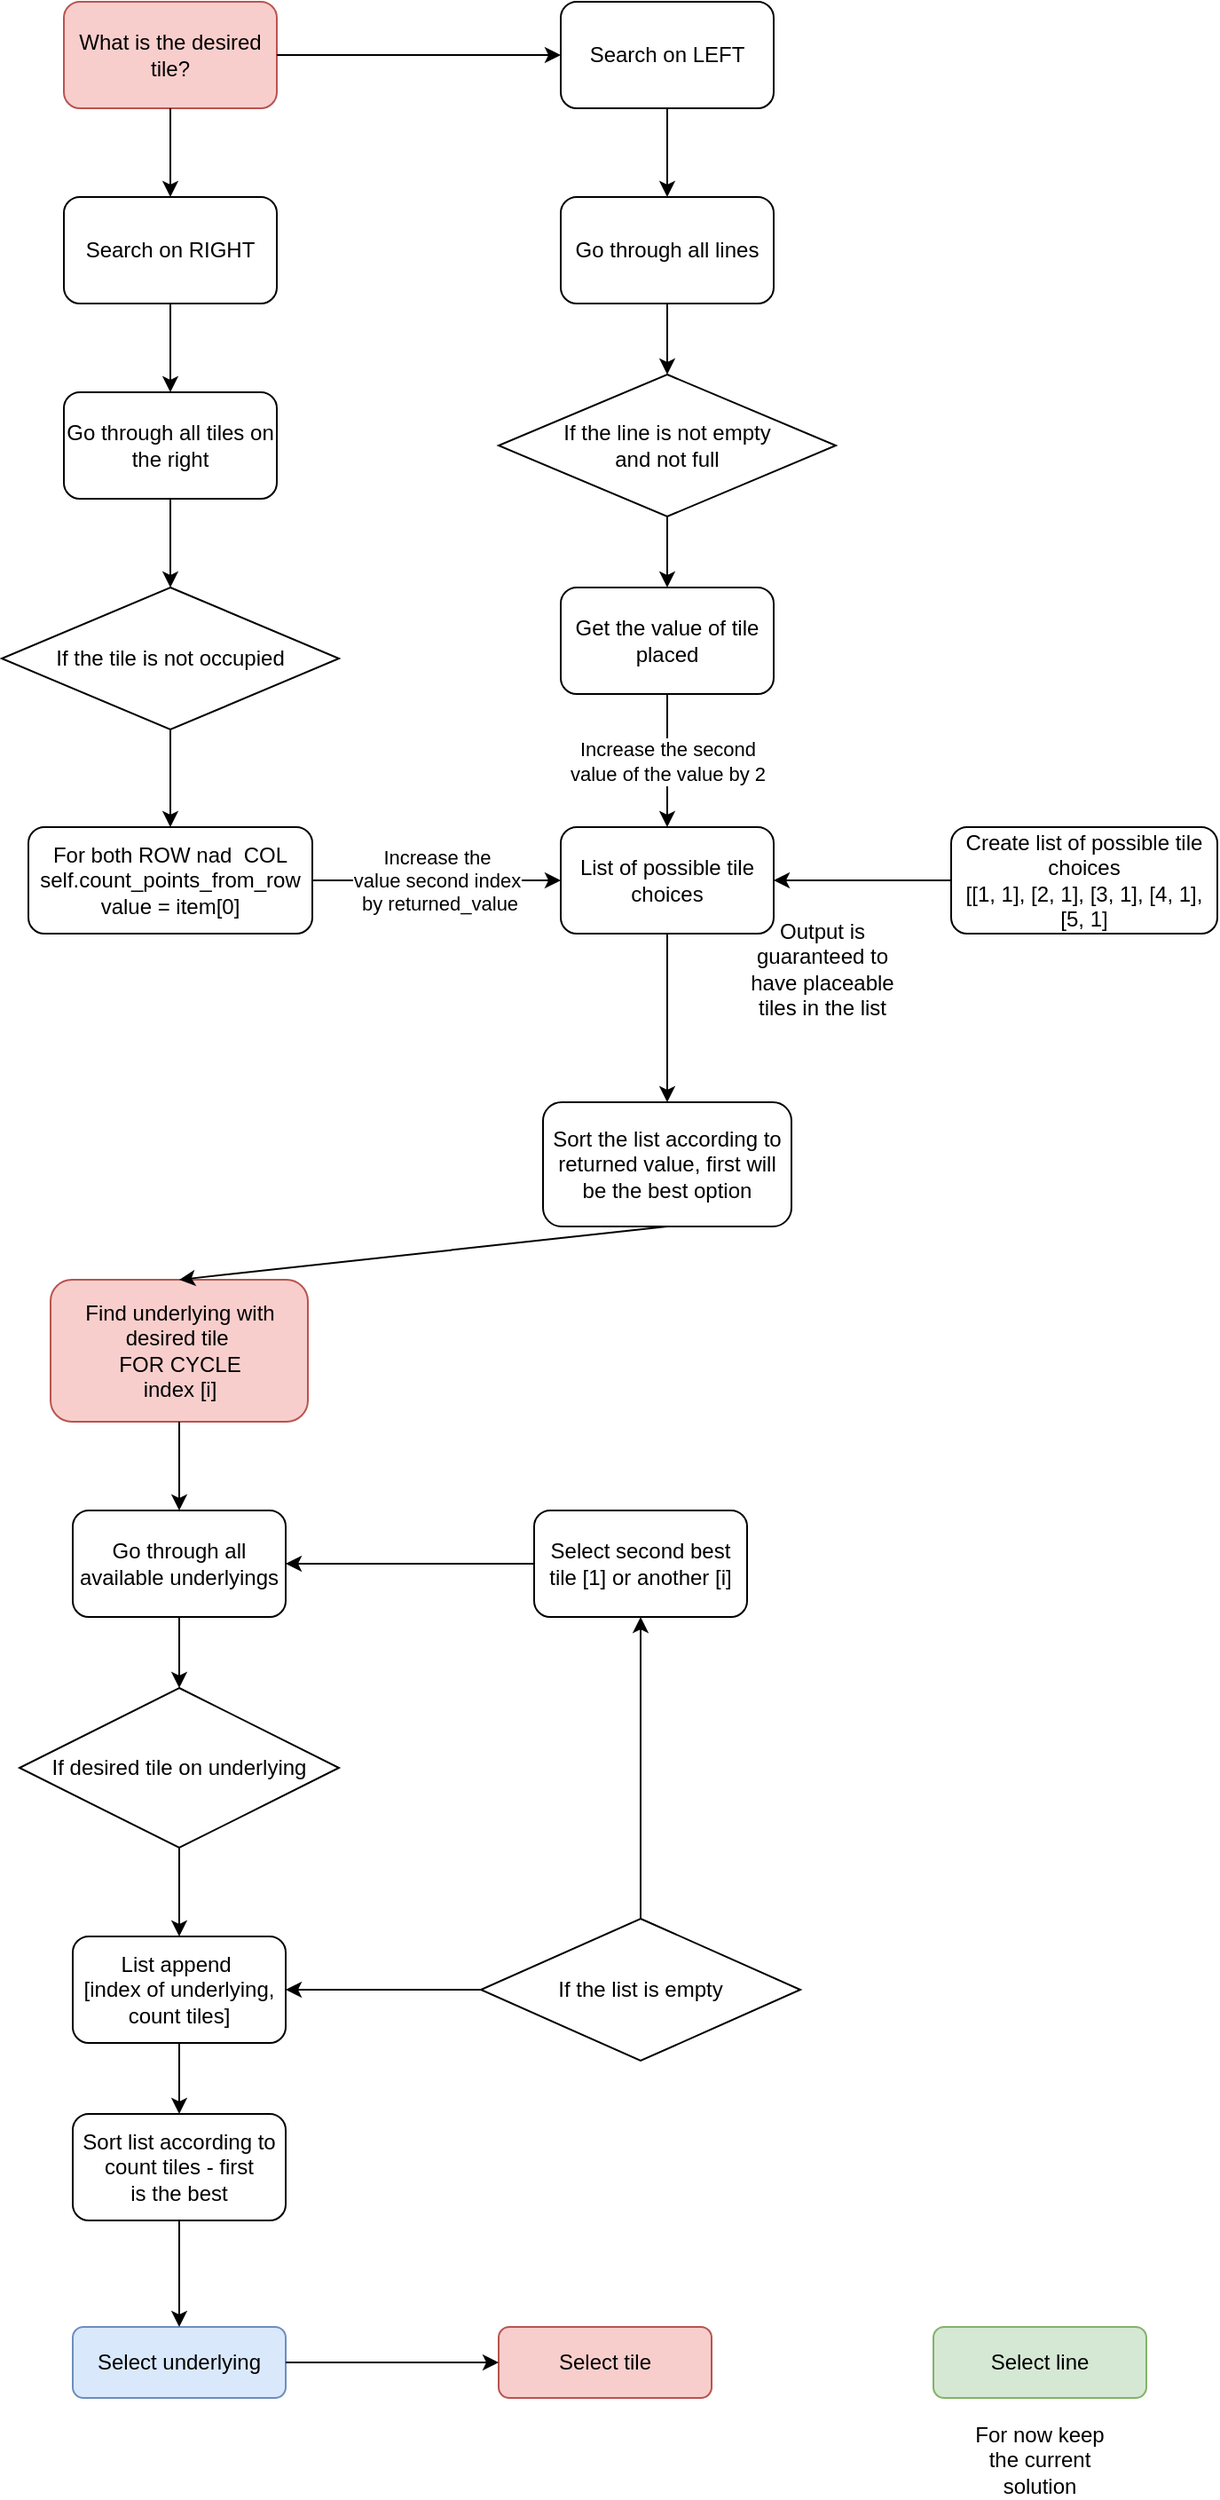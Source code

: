 <mxfile version="22.1.17" type="github">
  <diagram id="C5RBs43oDa-KdzZeNtuy" name="Page-1">
    <mxGraphModel dx="1050" dy="530" grid="1" gridSize="10" guides="1" tooltips="1" connect="1" arrows="1" fold="1" page="1" pageScale="1" pageWidth="827" pageHeight="1169" math="0" shadow="0">
      <root>
        <mxCell id="WIyWlLk6GJQsqaUBKTNV-0" />
        <mxCell id="WIyWlLk6GJQsqaUBKTNV-1" parent="WIyWlLk6GJQsqaUBKTNV-0" />
        <mxCell id="r7IeyxhNChDFCgguU3x6-0" value="Select underlying" style="rounded=1;whiteSpace=wrap;html=1;fontSize=12;glass=0;strokeWidth=1;shadow=0;fillColor=#dae8fc;strokeColor=#6c8ebf;" vertex="1" parent="WIyWlLk6GJQsqaUBKTNV-1">
          <mxGeometry x="125" y="1370" width="120" height="40" as="geometry" />
        </mxCell>
        <mxCell id="r7IeyxhNChDFCgguU3x6-2" value="Select tile" style="rounded=1;whiteSpace=wrap;html=1;fontSize=12;glass=0;strokeWidth=1;shadow=0;fillColor=#f8cecc;strokeColor=#b85450;" vertex="1" parent="WIyWlLk6GJQsqaUBKTNV-1">
          <mxGeometry x="365" y="1370" width="120" height="40" as="geometry" />
        </mxCell>
        <mxCell id="r7IeyxhNChDFCgguU3x6-3" value="Select line" style="rounded=1;whiteSpace=wrap;html=1;fontSize=12;glass=0;strokeWidth=1;shadow=0;fillColor=#d5e8d4;strokeColor=#82b366;" vertex="1" parent="WIyWlLk6GJQsqaUBKTNV-1">
          <mxGeometry x="610" y="1370" width="120" height="40" as="geometry" />
        </mxCell>
        <mxCell id="r7IeyxhNChDFCgguU3x6-4" value="Find underlying with desired tile&amp;nbsp;&lt;br&gt;FOR CYCLE&lt;br&gt;index [i]" style="rounded=1;whiteSpace=wrap;html=1;fillColor=#f8cecc;strokeColor=#b85450;" vertex="1" parent="WIyWlLk6GJQsqaUBKTNV-1">
          <mxGeometry x="112.5" y="780" width="145" height="80" as="geometry" />
        </mxCell>
        <mxCell id="r7IeyxhNChDFCgguU3x6-7" value="" style="endArrow=classic;html=1;rounded=0;exitX=1;exitY=0.5;exitDx=0;exitDy=0;entryX=0;entryY=0.5;entryDx=0;entryDy=0;" edge="1" parent="WIyWlLk6GJQsqaUBKTNV-1" source="r7IeyxhNChDFCgguU3x6-0" target="r7IeyxhNChDFCgguU3x6-2">
          <mxGeometry width="50" height="50" relative="1" as="geometry">
            <mxPoint x="380" y="1410" as="sourcePoint" />
            <mxPoint x="430" y="1360" as="targetPoint" />
          </mxGeometry>
        </mxCell>
        <mxCell id="r7IeyxhNChDFCgguU3x6-8" value="What is the desired tile?" style="rounded=1;whiteSpace=wrap;html=1;fillColor=#f8cecc;strokeColor=#b85450;" vertex="1" parent="WIyWlLk6GJQsqaUBKTNV-1">
          <mxGeometry x="120" y="60" width="120" height="60" as="geometry" />
        </mxCell>
        <mxCell id="r7IeyxhNChDFCgguU3x6-9" value="Search on RIGHT" style="rounded=1;whiteSpace=wrap;html=1;" vertex="1" parent="WIyWlLk6GJQsqaUBKTNV-1">
          <mxGeometry x="120" y="170" width="120" height="60" as="geometry" />
        </mxCell>
        <mxCell id="r7IeyxhNChDFCgguU3x6-11" value="Go through all tiles on the right" style="rounded=1;whiteSpace=wrap;html=1;" vertex="1" parent="WIyWlLk6GJQsqaUBKTNV-1">
          <mxGeometry x="120" y="280" width="120" height="60" as="geometry" />
        </mxCell>
        <mxCell id="r7IeyxhNChDFCgguU3x6-12" value="If the tile is not occupied" style="rhombus;whiteSpace=wrap;html=1;" vertex="1" parent="WIyWlLk6GJQsqaUBKTNV-1">
          <mxGeometry x="85" y="390" width="190" height="80" as="geometry" />
        </mxCell>
        <mxCell id="r7IeyxhNChDFCgguU3x6-13" value="For both ROW nad&amp;nbsp; COL&lt;br&gt;self.count_points_from_row&lt;br&gt;value = item[0]" style="rounded=1;whiteSpace=wrap;html=1;" vertex="1" parent="WIyWlLk6GJQsqaUBKTNV-1">
          <mxGeometry x="100" y="525" width="160" height="60" as="geometry" />
        </mxCell>
        <mxCell id="r7IeyxhNChDFCgguU3x6-14" value="Create list of possible tile choices&lt;br&gt;[[1, 1], [2, 1], [3, 1], [4, 1], [5, 1]" style="rounded=1;whiteSpace=wrap;html=1;" vertex="1" parent="WIyWlLk6GJQsqaUBKTNV-1">
          <mxGeometry x="620" y="525" width="150" height="60" as="geometry" />
        </mxCell>
        <mxCell id="r7IeyxhNChDFCgguU3x6-15" value="List of possible tile choices" style="rounded=1;whiteSpace=wrap;html=1;" vertex="1" parent="WIyWlLk6GJQsqaUBKTNV-1">
          <mxGeometry x="400" y="525" width="120" height="60" as="geometry" />
        </mxCell>
        <mxCell id="r7IeyxhNChDFCgguU3x6-16" value="" style="endArrow=classic;html=1;rounded=0;exitX=0;exitY=0.5;exitDx=0;exitDy=0;entryX=1;entryY=0.5;entryDx=0;entryDy=0;" edge="1" parent="WIyWlLk6GJQsqaUBKTNV-1" source="r7IeyxhNChDFCgguU3x6-14" target="r7IeyxhNChDFCgguU3x6-15">
          <mxGeometry width="50" height="50" relative="1" as="geometry">
            <mxPoint x="370" y="580" as="sourcePoint" />
            <mxPoint x="480" y="540" as="targetPoint" />
          </mxGeometry>
        </mxCell>
        <mxCell id="r7IeyxhNChDFCgguU3x6-18" value="" style="endArrow=classic;html=1;rounded=0;exitX=0.5;exitY=1;exitDx=0;exitDy=0;entryX=0.5;entryY=0;entryDx=0;entryDy=0;" edge="1" parent="WIyWlLk6GJQsqaUBKTNV-1" source="r7IeyxhNChDFCgguU3x6-12" target="r7IeyxhNChDFCgguU3x6-13">
          <mxGeometry width="50" height="50" relative="1" as="geometry">
            <mxPoint x="270" y="565" as="sourcePoint" />
            <mxPoint x="380" y="565" as="targetPoint" />
          </mxGeometry>
        </mxCell>
        <mxCell id="r7IeyxhNChDFCgguU3x6-19" value="" style="endArrow=classic;html=1;rounded=0;exitX=0.5;exitY=1;exitDx=0;exitDy=0;" edge="1" parent="WIyWlLk6GJQsqaUBKTNV-1" source="r7IeyxhNChDFCgguU3x6-11" target="r7IeyxhNChDFCgguU3x6-12">
          <mxGeometry width="50" height="50" relative="1" as="geometry">
            <mxPoint x="190" y="480" as="sourcePoint" />
            <mxPoint x="190" y="535" as="targetPoint" />
          </mxGeometry>
        </mxCell>
        <mxCell id="r7IeyxhNChDFCgguU3x6-20" value="" style="endArrow=classic;html=1;rounded=0;exitX=0.5;exitY=1;exitDx=0;exitDy=0;entryX=0.5;entryY=0;entryDx=0;entryDy=0;" edge="1" parent="WIyWlLk6GJQsqaUBKTNV-1" source="r7IeyxhNChDFCgguU3x6-9" target="r7IeyxhNChDFCgguU3x6-11">
          <mxGeometry width="50" height="50" relative="1" as="geometry">
            <mxPoint x="190" y="350" as="sourcePoint" />
            <mxPoint x="190" y="400" as="targetPoint" />
          </mxGeometry>
        </mxCell>
        <mxCell id="r7IeyxhNChDFCgguU3x6-21" value="" style="endArrow=classic;html=1;rounded=0;exitX=0.5;exitY=1;exitDx=0;exitDy=0;" edge="1" parent="WIyWlLk6GJQsqaUBKTNV-1" source="r7IeyxhNChDFCgguU3x6-8" target="r7IeyxhNChDFCgguU3x6-9">
          <mxGeometry width="50" height="50" relative="1" as="geometry">
            <mxPoint x="190" y="240" as="sourcePoint" />
            <mxPoint x="190" y="290" as="targetPoint" />
          </mxGeometry>
        </mxCell>
        <mxCell id="r7IeyxhNChDFCgguU3x6-22" value="Sort the list according to returned value, first will be the best option" style="rounded=1;whiteSpace=wrap;html=1;" vertex="1" parent="WIyWlLk6GJQsqaUBKTNV-1">
          <mxGeometry x="390" y="680" width="140" height="70" as="geometry" />
        </mxCell>
        <mxCell id="r7IeyxhNChDFCgguU3x6-23" value="" style="endArrow=classic;html=1;rounded=0;exitX=0.5;exitY=1;exitDx=0;exitDy=0;entryX=0.5;entryY=0;entryDx=0;entryDy=0;" edge="1" parent="WIyWlLk6GJQsqaUBKTNV-1" source="r7IeyxhNChDFCgguU3x6-15" target="r7IeyxhNChDFCgguU3x6-22">
          <mxGeometry width="50" height="50" relative="1" as="geometry">
            <mxPoint x="440" y="470" as="sourcePoint" />
            <mxPoint x="440" y="535" as="targetPoint" />
          </mxGeometry>
        </mxCell>
        <mxCell id="r7IeyxhNChDFCgguU3x6-24" value="Search on LEFT" style="rounded=1;whiteSpace=wrap;html=1;" vertex="1" parent="WIyWlLk6GJQsqaUBKTNV-1">
          <mxGeometry x="400" y="60" width="120" height="60" as="geometry" />
        </mxCell>
        <mxCell id="r7IeyxhNChDFCgguU3x6-25" value="" style="endArrow=classic;html=1;rounded=0;exitX=1;exitY=0.5;exitDx=0;exitDy=0;entryX=0;entryY=0.5;entryDx=0;entryDy=0;" edge="1" parent="WIyWlLk6GJQsqaUBKTNV-1" source="r7IeyxhNChDFCgguU3x6-8" target="r7IeyxhNChDFCgguU3x6-24">
          <mxGeometry width="50" height="50" relative="1" as="geometry">
            <mxPoint x="190" y="130" as="sourcePoint" />
            <mxPoint x="190" y="180" as="targetPoint" />
          </mxGeometry>
        </mxCell>
        <mxCell id="r7IeyxhNChDFCgguU3x6-27" value="Go through all lines" style="rounded=1;whiteSpace=wrap;html=1;" vertex="1" parent="WIyWlLk6GJQsqaUBKTNV-1">
          <mxGeometry x="400" y="170" width="120" height="60" as="geometry" />
        </mxCell>
        <mxCell id="r7IeyxhNChDFCgguU3x6-28" value="If the line is not empty &lt;br&gt;and not full" style="rhombus;whiteSpace=wrap;html=1;" vertex="1" parent="WIyWlLk6GJQsqaUBKTNV-1">
          <mxGeometry x="365" y="270" width="190" height="80" as="geometry" />
        </mxCell>
        <mxCell id="r7IeyxhNChDFCgguU3x6-29" value="Get the value of tile placed" style="rounded=1;whiteSpace=wrap;html=1;" vertex="1" parent="WIyWlLk6GJQsqaUBKTNV-1">
          <mxGeometry x="400" y="390" width="120" height="60" as="geometry" />
        </mxCell>
        <mxCell id="r7IeyxhNChDFCgguU3x6-31" value="" style="endArrow=classic;html=1;rounded=0;exitX=0.5;exitY=1;exitDx=0;exitDy=0;entryX=0.5;entryY=0;entryDx=0;entryDy=0;" edge="1" parent="WIyWlLk6GJQsqaUBKTNV-1" source="r7IeyxhNChDFCgguU3x6-24" target="r7IeyxhNChDFCgguU3x6-27">
          <mxGeometry width="50" height="50" relative="1" as="geometry">
            <mxPoint x="300" y="100" as="sourcePoint" />
            <mxPoint x="410" y="100" as="targetPoint" />
          </mxGeometry>
        </mxCell>
        <mxCell id="r7IeyxhNChDFCgguU3x6-32" value="" style="endArrow=classic;html=1;rounded=0;entryX=0.5;entryY=0;entryDx=0;entryDy=0;exitX=0.5;exitY=1;exitDx=0;exitDy=0;" edge="1" parent="WIyWlLk6GJQsqaUBKTNV-1" source="r7IeyxhNChDFCgguU3x6-27">
          <mxGeometry width="50" height="50" relative="1" as="geometry">
            <mxPoint x="460" y="240" as="sourcePoint" />
            <mxPoint x="460" y="270" as="targetPoint" />
            <Array as="points">
              <mxPoint x="460" y="250" />
            </Array>
          </mxGeometry>
        </mxCell>
        <mxCell id="r7IeyxhNChDFCgguU3x6-33" value="" style="endArrow=classic;html=1;rounded=0;entryX=0;entryY=0.5;entryDx=0;entryDy=0;" edge="1" parent="WIyWlLk6GJQsqaUBKTNV-1" source="r7IeyxhNChDFCgguU3x6-13" target="r7IeyxhNChDFCgguU3x6-15">
          <mxGeometry relative="1" as="geometry">
            <mxPoint x="50" y="650" as="sourcePoint" />
            <mxPoint x="390" y="650" as="targetPoint" />
          </mxGeometry>
        </mxCell>
        <mxCell id="r7IeyxhNChDFCgguU3x6-34" value="Increase the &lt;br&gt;value second index&lt;br&gt;&amp;nbsp;by returned_value" style="edgeLabel;resizable=0;html=1;align=center;verticalAlign=middle;" connectable="0" vertex="1" parent="r7IeyxhNChDFCgguU3x6-33">
          <mxGeometry relative="1" as="geometry" />
        </mxCell>
        <mxCell id="r7IeyxhNChDFCgguU3x6-36" value="" style="endArrow=classic;html=1;rounded=0;exitX=0.5;exitY=1;exitDx=0;exitDy=0;entryX=0.5;entryY=0;entryDx=0;entryDy=0;" edge="1" parent="WIyWlLk6GJQsqaUBKTNV-1" source="r7IeyxhNChDFCgguU3x6-29" target="r7IeyxhNChDFCgguU3x6-15">
          <mxGeometry relative="1" as="geometry">
            <mxPoint x="310" y="480" as="sourcePoint" />
            <mxPoint x="590" y="480" as="targetPoint" />
          </mxGeometry>
        </mxCell>
        <mxCell id="r7IeyxhNChDFCgguU3x6-37" value="Increase the second &lt;br&gt;value of the value by 2" style="edgeLabel;resizable=0;html=1;align=center;verticalAlign=middle;" connectable="0" vertex="1" parent="r7IeyxhNChDFCgguU3x6-36">
          <mxGeometry relative="1" as="geometry" />
        </mxCell>
        <mxCell id="r7IeyxhNChDFCgguU3x6-38" value="" style="endArrow=classic;html=1;rounded=0;entryX=0.5;entryY=0;entryDx=0;entryDy=0;exitX=0.5;exitY=1;exitDx=0;exitDy=0;" edge="1" parent="WIyWlLk6GJQsqaUBKTNV-1" source="r7IeyxhNChDFCgguU3x6-28" target="r7IeyxhNChDFCgguU3x6-29">
          <mxGeometry width="50" height="50" relative="1" as="geometry">
            <mxPoint x="450" y="350" as="sourcePoint" />
            <mxPoint x="460" y="280" as="targetPoint" />
            <Array as="points" />
          </mxGeometry>
        </mxCell>
        <mxCell id="r7IeyxhNChDFCgguU3x6-40" value="Output is guaranteed to have placeable tiles in the list" style="text;html=1;strokeColor=none;fillColor=none;align=center;verticalAlign=middle;whiteSpace=wrap;rounded=0;" vertex="1" parent="WIyWlLk6GJQsqaUBKTNV-1">
          <mxGeometry x="505" y="590" width="85" height="30" as="geometry" />
        </mxCell>
        <mxCell id="r7IeyxhNChDFCgguU3x6-41" value="" style="endArrow=classic;html=1;rounded=0;exitX=0.5;exitY=1;exitDx=0;exitDy=0;entryX=0.5;entryY=0;entryDx=0;entryDy=0;" edge="1" parent="WIyWlLk6GJQsqaUBKTNV-1" source="r7IeyxhNChDFCgguU3x6-22" target="r7IeyxhNChDFCgguU3x6-4">
          <mxGeometry width="50" height="50" relative="1" as="geometry">
            <mxPoint x="370" y="810" as="sourcePoint" />
            <mxPoint x="420" y="760" as="targetPoint" />
          </mxGeometry>
        </mxCell>
        <mxCell id="r7IeyxhNChDFCgguU3x6-42" value="Go through all available underlyings" style="rounded=1;whiteSpace=wrap;html=1;" vertex="1" parent="WIyWlLk6GJQsqaUBKTNV-1">
          <mxGeometry x="125" y="910" width="120" height="60" as="geometry" />
        </mxCell>
        <mxCell id="r7IeyxhNChDFCgguU3x6-43" value="If desired tile on underlying" style="rhombus;whiteSpace=wrap;html=1;" vertex="1" parent="WIyWlLk6GJQsqaUBKTNV-1">
          <mxGeometry x="95" y="1010" width="180" height="90" as="geometry" />
        </mxCell>
        <mxCell id="r7IeyxhNChDFCgguU3x6-45" value="List append&amp;nbsp;&lt;br&gt;[index of underlying, count tiles]" style="rounded=1;whiteSpace=wrap;html=1;" vertex="1" parent="WIyWlLk6GJQsqaUBKTNV-1">
          <mxGeometry x="125" y="1150" width="120" height="60" as="geometry" />
        </mxCell>
        <mxCell id="r7IeyxhNChDFCgguU3x6-46" value="" style="endArrow=classic;html=1;rounded=0;exitX=0.5;exitY=1;exitDx=0;exitDy=0;" edge="1" parent="WIyWlLk6GJQsqaUBKTNV-1" source="r7IeyxhNChDFCgguU3x6-4" target="r7IeyxhNChDFCgguU3x6-42">
          <mxGeometry width="50" height="50" relative="1" as="geometry">
            <mxPoint x="310" y="1050" as="sourcePoint" />
            <mxPoint x="360" y="1000" as="targetPoint" />
          </mxGeometry>
        </mxCell>
        <mxCell id="r7IeyxhNChDFCgguU3x6-47" value="" style="endArrow=classic;html=1;rounded=0;exitX=0.5;exitY=1;exitDx=0;exitDy=0;entryX=0.5;entryY=0;entryDx=0;entryDy=0;" edge="1" parent="WIyWlLk6GJQsqaUBKTNV-1" source="r7IeyxhNChDFCgguU3x6-42" target="r7IeyxhNChDFCgguU3x6-43">
          <mxGeometry width="50" height="50" relative="1" as="geometry">
            <mxPoint x="190" y="1000" as="sourcePoint" />
            <mxPoint x="179.5" y="1020" as="targetPoint" />
          </mxGeometry>
        </mxCell>
        <mxCell id="r7IeyxhNChDFCgguU3x6-48" value="" style="endArrow=classic;html=1;rounded=0;exitX=0.5;exitY=1;exitDx=0;exitDy=0;" edge="1" parent="WIyWlLk6GJQsqaUBKTNV-1" source="r7IeyxhNChDFCgguU3x6-43" target="r7IeyxhNChDFCgguU3x6-45">
          <mxGeometry width="50" height="50" relative="1" as="geometry">
            <mxPoint x="190" y="980" as="sourcePoint" />
            <mxPoint x="195" y="1020" as="targetPoint" />
          </mxGeometry>
        </mxCell>
        <mxCell id="r7IeyxhNChDFCgguU3x6-50" value="Sort list according to count tiles - first&lt;br&gt;is the best" style="rounded=1;whiteSpace=wrap;html=1;" vertex="1" parent="WIyWlLk6GJQsqaUBKTNV-1">
          <mxGeometry x="125" y="1250" width="120" height="60" as="geometry" />
        </mxCell>
        <mxCell id="r7IeyxhNChDFCgguU3x6-51" value="" style="endArrow=classic;html=1;rounded=0;exitX=0.5;exitY=1;exitDx=0;exitDy=0;entryX=0.5;entryY=0;entryDx=0;entryDy=0;" edge="1" parent="WIyWlLk6GJQsqaUBKTNV-1" source="r7IeyxhNChDFCgguU3x6-45" target="r7IeyxhNChDFCgguU3x6-50">
          <mxGeometry width="50" height="50" relative="1" as="geometry">
            <mxPoint x="420" y="1095" as="sourcePoint" />
            <mxPoint x="254" y="1198" as="targetPoint" />
          </mxGeometry>
        </mxCell>
        <mxCell id="r7IeyxhNChDFCgguU3x6-52" value="" style="endArrow=classic;html=1;rounded=0;exitX=0.5;exitY=1;exitDx=0;exitDy=0;entryX=0.5;entryY=0;entryDx=0;entryDy=0;" edge="1" parent="WIyWlLk6GJQsqaUBKTNV-1" source="r7IeyxhNChDFCgguU3x6-50" target="r7IeyxhNChDFCgguU3x6-0">
          <mxGeometry width="50" height="50" relative="1" as="geometry">
            <mxPoint x="195" y="1220" as="sourcePoint" />
            <mxPoint x="200" y="1260" as="targetPoint" />
          </mxGeometry>
        </mxCell>
        <mxCell id="r7IeyxhNChDFCgguU3x6-60" value="If the list is empty" style="rhombus;whiteSpace=wrap;html=1;" vertex="1" parent="WIyWlLk6GJQsqaUBKTNV-1">
          <mxGeometry x="355" y="1140" width="180" height="80" as="geometry" />
        </mxCell>
        <mxCell id="r7IeyxhNChDFCgguU3x6-61" value="Select second best tile [1] or another [i]" style="rounded=1;whiteSpace=wrap;html=1;" vertex="1" parent="WIyWlLk6GJQsqaUBKTNV-1">
          <mxGeometry x="385" y="910" width="120" height="60" as="geometry" />
        </mxCell>
        <mxCell id="r7IeyxhNChDFCgguU3x6-62" value="" style="endArrow=classic;html=1;rounded=0;exitX=0;exitY=0.5;exitDx=0;exitDy=0;entryX=1;entryY=0.5;entryDx=0;entryDy=0;" edge="1" parent="WIyWlLk6GJQsqaUBKTNV-1" source="r7IeyxhNChDFCgguU3x6-61" target="r7IeyxhNChDFCgguU3x6-42">
          <mxGeometry width="50" height="50" relative="1" as="geometry">
            <mxPoint x="195" y="980" as="sourcePoint" />
            <mxPoint x="195" y="1020" as="targetPoint" />
          </mxGeometry>
        </mxCell>
        <mxCell id="r7IeyxhNChDFCgguU3x6-63" value="" style="endArrow=classic;html=1;rounded=0;exitX=0.5;exitY=0;exitDx=0;exitDy=0;entryX=0.5;entryY=1;entryDx=0;entryDy=0;" edge="1" parent="WIyWlLk6GJQsqaUBKTNV-1" source="r7IeyxhNChDFCgguU3x6-60" target="r7IeyxhNChDFCgguU3x6-61">
          <mxGeometry width="50" height="50" relative="1" as="geometry">
            <mxPoint x="395" y="950" as="sourcePoint" />
            <mxPoint x="255" y="950" as="targetPoint" />
          </mxGeometry>
        </mxCell>
        <mxCell id="r7IeyxhNChDFCgguU3x6-64" value="" style="endArrow=classic;html=1;rounded=0;exitX=0;exitY=0.5;exitDx=0;exitDy=0;entryX=1;entryY=0.5;entryDx=0;entryDy=0;" edge="1" parent="WIyWlLk6GJQsqaUBKTNV-1" source="r7IeyxhNChDFCgguU3x6-60" target="r7IeyxhNChDFCgguU3x6-45">
          <mxGeometry width="50" height="50" relative="1" as="geometry">
            <mxPoint x="455" y="1150" as="sourcePoint" />
            <mxPoint x="455" y="980" as="targetPoint" />
          </mxGeometry>
        </mxCell>
        <mxCell id="r7IeyxhNChDFCgguU3x6-65" value="For now keep the current solution" style="text;html=1;strokeColor=none;fillColor=none;align=center;verticalAlign=middle;whiteSpace=wrap;rounded=0;" vertex="1" parent="WIyWlLk6GJQsqaUBKTNV-1">
          <mxGeometry x="630" y="1430" width="80" height="30" as="geometry" />
        </mxCell>
      </root>
    </mxGraphModel>
  </diagram>
</mxfile>
